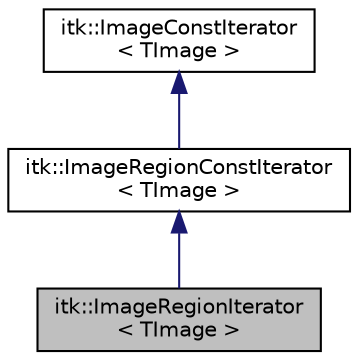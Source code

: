 digraph "itk::ImageRegionIterator&lt; TImage &gt;"
{
 // LATEX_PDF_SIZE
  edge [fontname="Helvetica",fontsize="10",labelfontname="Helvetica",labelfontsize="10"];
  node [fontname="Helvetica",fontsize="10",shape=record];
  Node1 [label="itk::ImageRegionIterator\l\< TImage \>",height=0.2,width=0.4,color="black", fillcolor="grey75", style="filled", fontcolor="black",tooltip="A multi-dimensional iterator templated over image type that walks a region of pixels."];
  Node2 -> Node1 [dir="back",color="midnightblue",fontsize="10",style="solid",fontname="Helvetica"];
  Node2 [label="itk::ImageRegionConstIterator\l\< TImage \>",height=0.2,width=0.4,color="black", fillcolor="white", style="filled",URL="$classitk_1_1ImageRegionConstIterator.html",tooltip="A multi-dimensional iterator templated over image type that walks a region of pixels."];
  Node3 -> Node2 [dir="back",color="midnightblue",fontsize="10",style="solid",fontname="Helvetica"];
  Node3 [label="itk::ImageConstIterator\l\< TImage \>",height=0.2,width=0.4,color="black", fillcolor="white", style="filled",URL="$classitk_1_1ImageConstIterator.html",tooltip="A multi-dimensional image iterator templated over image type."];
}
